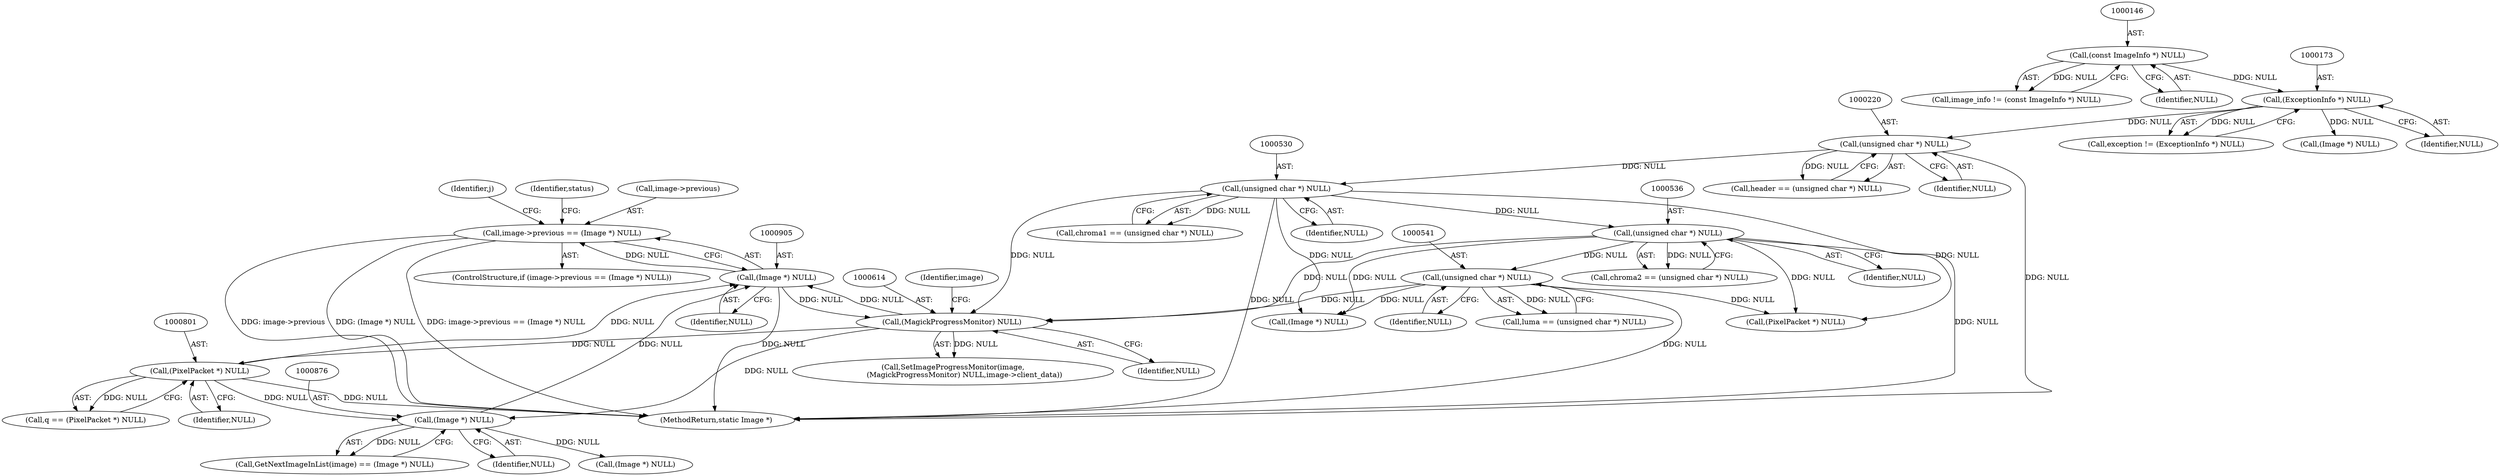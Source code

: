 digraph "0_ImageMagick_f6e9d0d9955e85bdd7540b251cd50d598dacc5e6_43@pointer" {
"1000900" [label="(Call,image->previous == (Image *) NULL)"];
"1000904" [label="(Call,(Image *) NULL)"];
"1000800" [label="(Call,(PixelPacket *) NULL)"];
"1000613" [label="(Call,(MagickProgressMonitor) NULL)"];
"1000529" [label="(Call,(unsigned char *) NULL)"];
"1000219" [label="(Call,(unsigned char *) NULL)"];
"1000172" [label="(Call,(ExceptionInfo *) NULL)"];
"1000145" [label="(Call,(const ImageInfo *) NULL)"];
"1000540" [label="(Call,(unsigned char *) NULL)"];
"1000535" [label="(Call,(unsigned char *) NULL)"];
"1000875" [label="(Call,(Image *) NULL)"];
"1000529" [label="(Call,(unsigned char *) NULL)"];
"1000904" [label="(Call,(Image *) NULL)"];
"1000219" [label="(Call,(unsigned char *) NULL)"];
"1000217" [label="(Call,header == (unsigned char *) NULL)"];
"1000872" [label="(Call,GetNextImageInList(image) == (Image *) NULL)"];
"1000170" [label="(Call,exception != (ExceptionInfo *) NULL)"];
"1000877" [label="(Identifier,NULL)"];
"1000202" [label="(Call,(Image *) NULL)"];
"1000538" [label="(Call,luma == (unsigned char *) NULL)"];
"1000531" [label="(Identifier,NULL)"];
"1000537" [label="(Identifier,NULL)"];
"1000172" [label="(Call,(ExceptionInfo *) NULL)"];
"1000613" [label="(Call,(MagickProgressMonitor) NULL)"];
"1000800" [label="(Call,(PixelPacket *) NULL)"];
"1000615" [label="(Identifier,NULL)"];
"1000533" [label="(Call,chroma2 == (unsigned char *) NULL)"];
"1001233" [label="(Call,(PixelPacket *) NULL)"];
"1000527" [label="(Call,chroma1 == (unsigned char *) NULL)"];
"1000611" [label="(Call,SetImageProgressMonitor(image,\n          (MagickProgressMonitor) NULL,image->client_data))"];
"1000143" [label="(Call,image_info != (const ImageInfo *) NULL)"];
"1000798" [label="(Call,q == (PixelPacket *) NULL)"];
"1000540" [label="(Call,(unsigned char *) NULL)"];
"1000147" [label="(Identifier,NULL)"];
"1000802" [label="(Identifier,NULL)"];
"1000617" [label="(Identifier,image)"];
"1000875" [label="(Call,(Image *) NULL)"];
"1000174" [label="(Identifier,NULL)"];
"1000542" [label="(Identifier,NULL)"];
"1000607" [label="(Identifier,j)"];
"1000900" [label="(Call,image->previous == (Image *) NULL)"];
"1000909" [label="(Identifier,status)"];
"1000906" [label="(Identifier,NULL)"];
"1000884" [label="(Call,(Image *) NULL)"];
"1001372" [label="(Call,(Image *) NULL)"];
"1000535" [label="(Call,(unsigned char *) NULL)"];
"1000901" [label="(Call,image->previous)"];
"1000221" [label="(Identifier,NULL)"];
"1000145" [label="(Call,(const ImageInfo *) NULL)"];
"1001481" [label="(MethodReturn,static Image *)"];
"1000899" [label="(ControlStructure,if (image->previous == (Image *) NULL))"];
"1000900" -> "1000899"  [label="AST: "];
"1000900" -> "1000904"  [label="CFG: "];
"1000901" -> "1000900"  [label="AST: "];
"1000904" -> "1000900"  [label="AST: "];
"1000909" -> "1000900"  [label="CFG: "];
"1000607" -> "1000900"  [label="CFG: "];
"1000900" -> "1001481"  [label="DDG: (Image *) NULL"];
"1000900" -> "1001481"  [label="DDG: image->previous == (Image *) NULL"];
"1000900" -> "1001481"  [label="DDG: image->previous"];
"1000904" -> "1000900"  [label="DDG: NULL"];
"1000904" -> "1000906"  [label="CFG: "];
"1000905" -> "1000904"  [label="AST: "];
"1000906" -> "1000904"  [label="AST: "];
"1000904" -> "1001481"  [label="DDG: NULL"];
"1000904" -> "1000613"  [label="DDG: NULL"];
"1000800" -> "1000904"  [label="DDG: NULL"];
"1000613" -> "1000904"  [label="DDG: NULL"];
"1000875" -> "1000904"  [label="DDG: NULL"];
"1000800" -> "1000798"  [label="AST: "];
"1000800" -> "1000802"  [label="CFG: "];
"1000801" -> "1000800"  [label="AST: "];
"1000802" -> "1000800"  [label="AST: "];
"1000798" -> "1000800"  [label="CFG: "];
"1000800" -> "1001481"  [label="DDG: NULL"];
"1000800" -> "1000798"  [label="DDG: NULL"];
"1000613" -> "1000800"  [label="DDG: NULL"];
"1000800" -> "1000875"  [label="DDG: NULL"];
"1000613" -> "1000611"  [label="AST: "];
"1000613" -> "1000615"  [label="CFG: "];
"1000614" -> "1000613"  [label="AST: "];
"1000615" -> "1000613"  [label="AST: "];
"1000617" -> "1000613"  [label="CFG: "];
"1000613" -> "1000611"  [label="DDG: NULL"];
"1000529" -> "1000613"  [label="DDG: NULL"];
"1000540" -> "1000613"  [label="DDG: NULL"];
"1000535" -> "1000613"  [label="DDG: NULL"];
"1000613" -> "1000875"  [label="DDG: NULL"];
"1000529" -> "1000527"  [label="AST: "];
"1000529" -> "1000531"  [label="CFG: "];
"1000530" -> "1000529"  [label="AST: "];
"1000531" -> "1000529"  [label="AST: "];
"1000527" -> "1000529"  [label="CFG: "];
"1000529" -> "1001481"  [label="DDG: NULL"];
"1000529" -> "1000527"  [label="DDG: NULL"];
"1000219" -> "1000529"  [label="DDG: NULL"];
"1000529" -> "1000535"  [label="DDG: NULL"];
"1000529" -> "1001233"  [label="DDG: NULL"];
"1000529" -> "1001372"  [label="DDG: NULL"];
"1000219" -> "1000217"  [label="AST: "];
"1000219" -> "1000221"  [label="CFG: "];
"1000220" -> "1000219"  [label="AST: "];
"1000221" -> "1000219"  [label="AST: "];
"1000217" -> "1000219"  [label="CFG: "];
"1000219" -> "1001481"  [label="DDG: NULL"];
"1000219" -> "1000217"  [label="DDG: NULL"];
"1000172" -> "1000219"  [label="DDG: NULL"];
"1000172" -> "1000170"  [label="AST: "];
"1000172" -> "1000174"  [label="CFG: "];
"1000173" -> "1000172"  [label="AST: "];
"1000174" -> "1000172"  [label="AST: "];
"1000170" -> "1000172"  [label="CFG: "];
"1000172" -> "1000170"  [label="DDG: NULL"];
"1000145" -> "1000172"  [label="DDG: NULL"];
"1000172" -> "1000202"  [label="DDG: NULL"];
"1000145" -> "1000143"  [label="AST: "];
"1000145" -> "1000147"  [label="CFG: "];
"1000146" -> "1000145"  [label="AST: "];
"1000147" -> "1000145"  [label="AST: "];
"1000143" -> "1000145"  [label="CFG: "];
"1000145" -> "1000143"  [label="DDG: NULL"];
"1000540" -> "1000538"  [label="AST: "];
"1000540" -> "1000542"  [label="CFG: "];
"1000541" -> "1000540"  [label="AST: "];
"1000542" -> "1000540"  [label="AST: "];
"1000538" -> "1000540"  [label="CFG: "];
"1000540" -> "1001481"  [label="DDG: NULL"];
"1000540" -> "1000538"  [label="DDG: NULL"];
"1000535" -> "1000540"  [label="DDG: NULL"];
"1000540" -> "1001233"  [label="DDG: NULL"];
"1000540" -> "1001372"  [label="DDG: NULL"];
"1000535" -> "1000533"  [label="AST: "];
"1000535" -> "1000537"  [label="CFG: "];
"1000536" -> "1000535"  [label="AST: "];
"1000537" -> "1000535"  [label="AST: "];
"1000533" -> "1000535"  [label="CFG: "];
"1000535" -> "1001481"  [label="DDG: NULL"];
"1000535" -> "1000533"  [label="DDG: NULL"];
"1000535" -> "1001233"  [label="DDG: NULL"];
"1000535" -> "1001372"  [label="DDG: NULL"];
"1000875" -> "1000872"  [label="AST: "];
"1000875" -> "1000877"  [label="CFG: "];
"1000876" -> "1000875"  [label="AST: "];
"1000877" -> "1000875"  [label="AST: "];
"1000872" -> "1000875"  [label="CFG: "];
"1000875" -> "1000872"  [label="DDG: NULL"];
"1000875" -> "1000884"  [label="DDG: NULL"];
}
